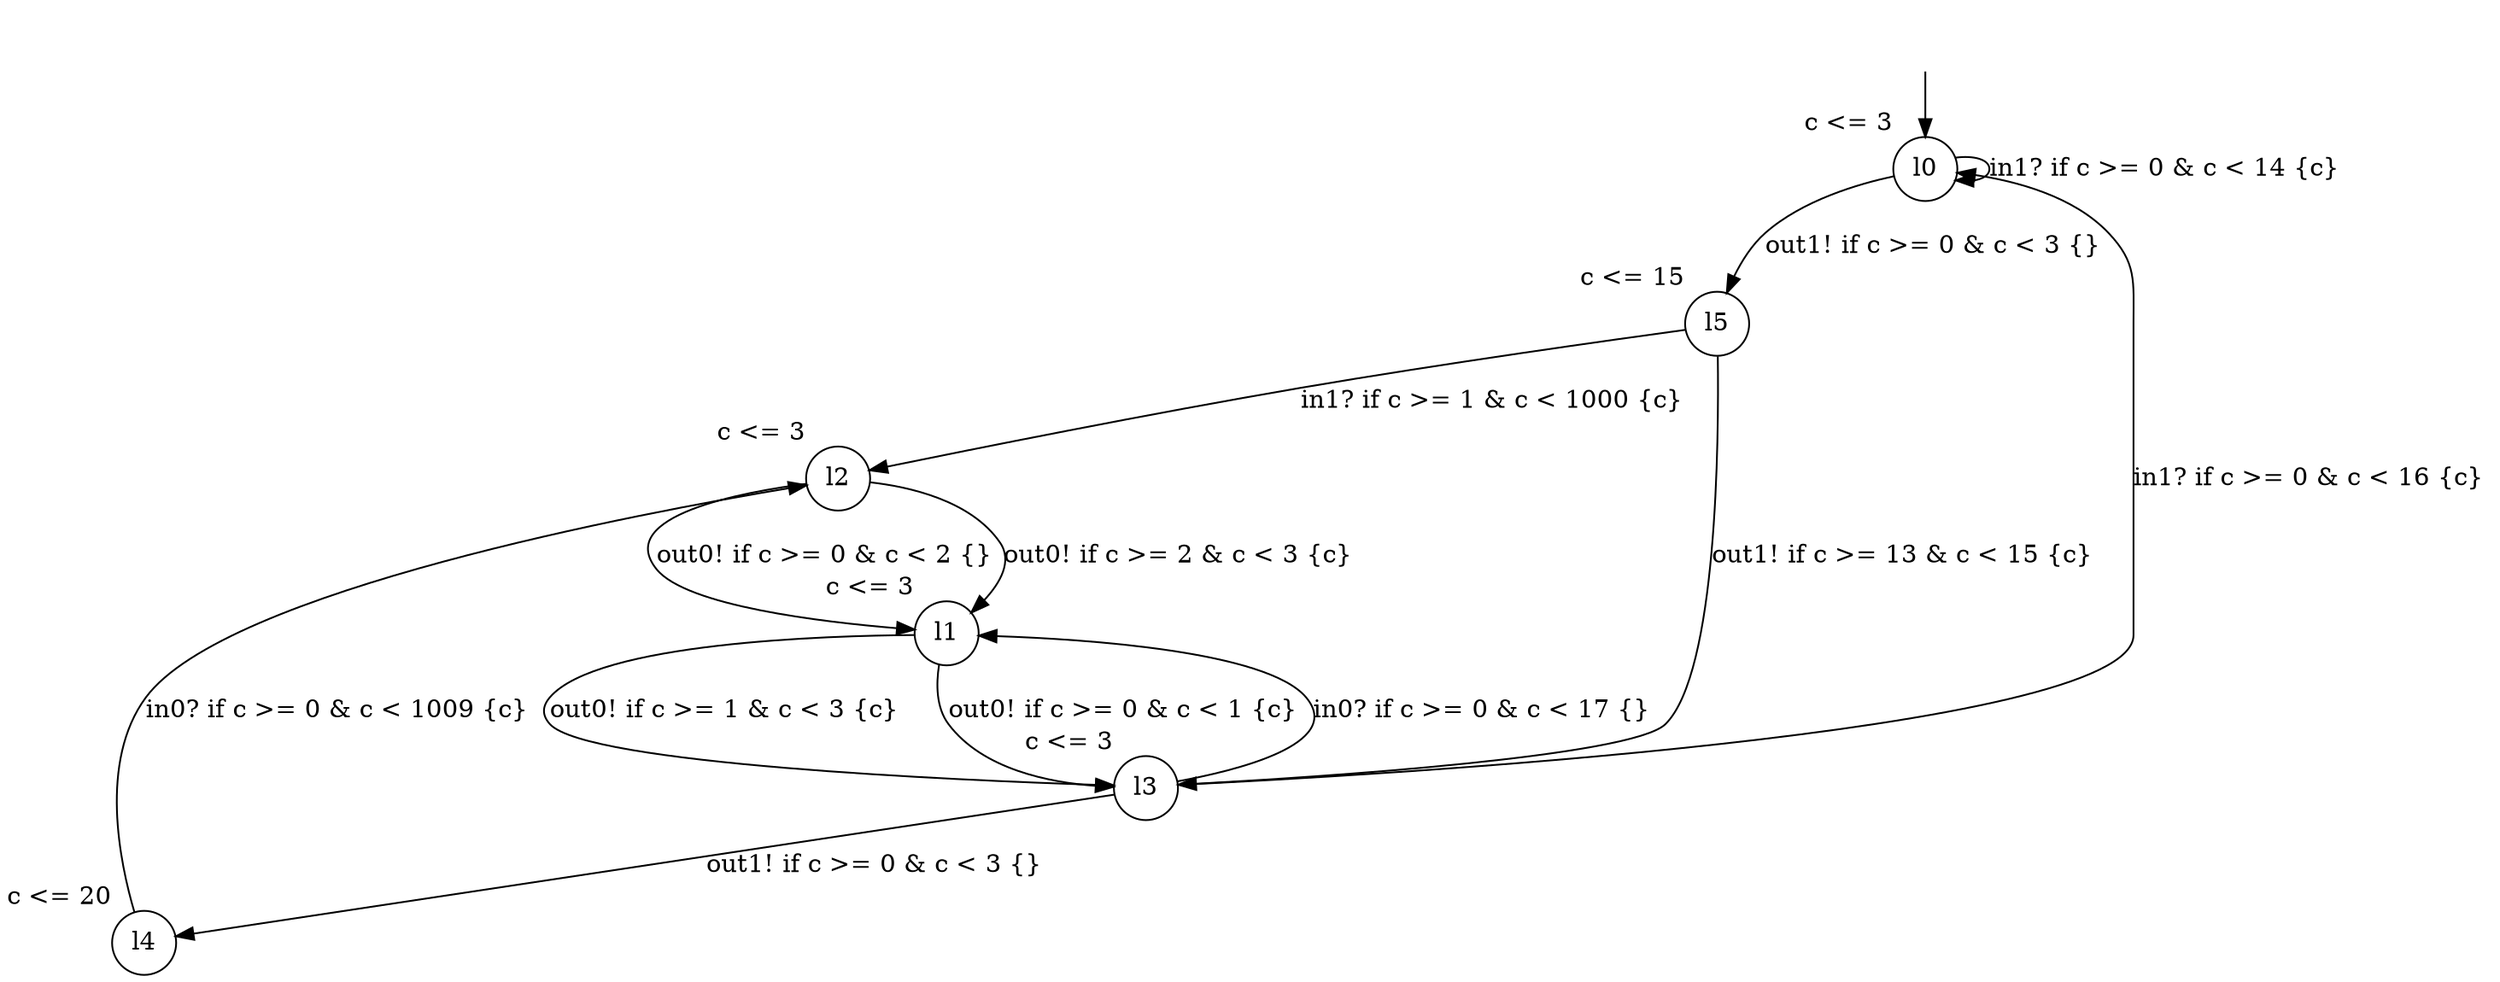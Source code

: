 digraph g {
__start0 [label="" shape="none"];
l0 [shape="circle" margin=0 label="l0", xlabel="c <= 3"];
l1 [shape="circle" margin=0 label="l1", xlabel="c <= 3"];
l2 [shape="circle" margin=0 label="l2", xlabel="c <= 3"];
l3 [shape="circle" margin=0 label="l3", xlabel="c <= 3"];
l4 [shape="circle" margin=0 label="l4", xlabel="c <= 20"];
l5 [shape="circle" margin=0 label="l5", xlabel="c <= 15"];
l0 -> l0 [label="in1? if c >= 0 & c < 14 {c} "];
l0 -> l5 [label="out1! if c >= 0 & c < 3 {} "];
l1 -> l3 [label="out0! if c >= 1 & c < 3 {c} "];
l1 -> l3 [label="out0! if c >= 0 & c < 1 {c} "];
l2 -> l1 [label="out0! if c >= 0 & c < 2 {} "];
l2 -> l1 [label="out0! if c >= 2 & c < 3 {c} "];
l3 -> l4 [label="out1! if c >= 0 & c < 3 {} "];
l3 -> l0 [label="in1? if c >= 0 & c < 16 {c} "];
l3 -> l1 [label="in0? if c >= 0 & c < 17 {} "];
l4 -> l2 [label="in0? if c >= 0 & c < 1009 {c} "];
l5 -> l2 [label="in1? if c >= 1 & c < 1000 {c} "];
l5 -> l3 [label="out1! if c >= 13 & c < 15 {c} "];
__start0 -> l0;
}
